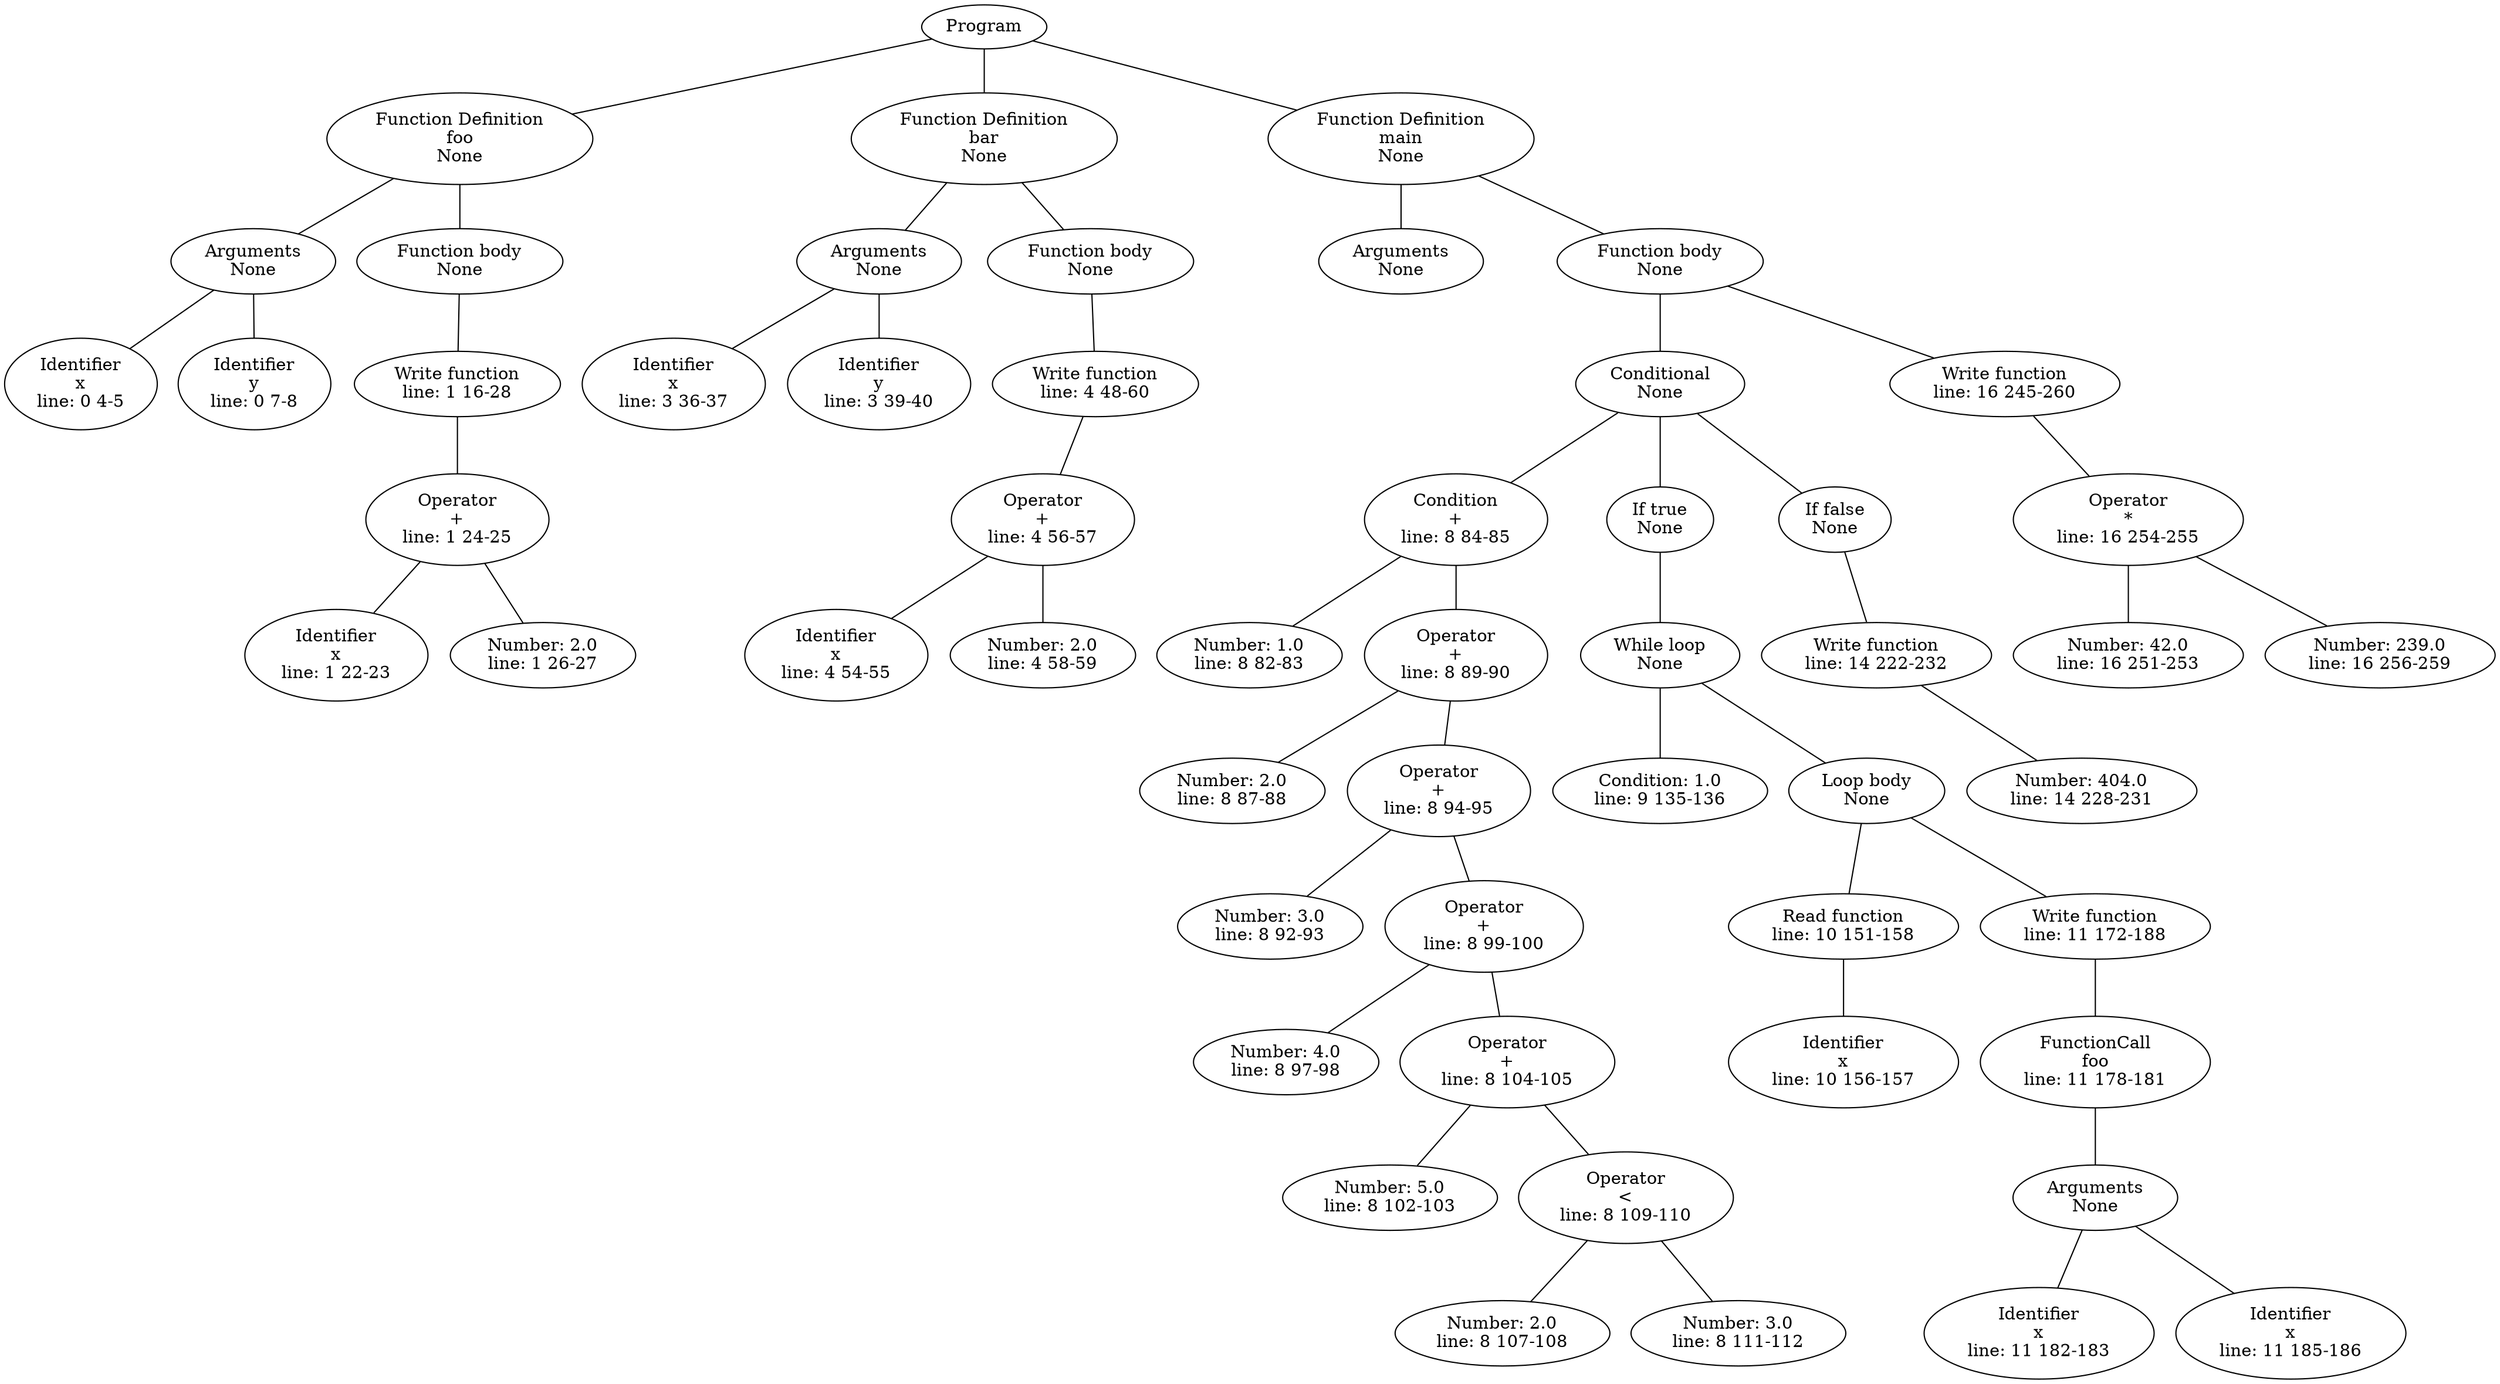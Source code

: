 graph {
	140245662847688 [label=Program]
	140245655387416 [label="Function Definition
foo
None"]
	140245662847688 -- 140245655387416
	140245655490632 [label="Function Definition
bar
None"]
	140245662847688 -- 140245655490632
	140245655493432 [label="Function Definition
main
None"]
	140245662847688 -- 140245655493432
	140245655386856 [label="Arguments
None"]
	140245655387416 -- 140245655386856
	140245655387256 [label="Function body
None"]
	140245655387416 -- 140245655387256
	140245655387576 [label="Arguments
None"]
	140245655490632 -- 140245655387576
	140245655387976 [label="Function body
None"]
	140245655490632 -- 140245655387976
	140245655388056 [label="Arguments
None"]
	140245655493432 -- 140245655388056
	140245655493272 [label="Function body
None"]
	140245655493432 -- 140245655493272
	140245655386696 [label="Identifier
x
line: 0 4-5"]
	140245655386856 -- 140245655386696
	140245655386776 [label="Identifier
y
line: 0 7-8"]
	140245655386856 -- 140245655386776
	140245655387176 [label="Write function
line: 1 16-28"]
	140245655387256 -- 140245655387176
	140245655387336 [label="Identifier
x
line: 3 36-37"]
	140245655387576 -- 140245655387336
	140245655387496 [label="Identifier
y
line: 3 39-40"]
	140245655387576 -- 140245655387496
	140245655387896 [label="Write function
line: 4 48-60"]
	140245655387976 -- 140245655387896
	140245655493032 [label="Conditional
None"]
	140245655493272 -- 140245655493032
	140245655493192 [label="Write function
line: 16 245-260"]
	140245655493272 -- 140245655493192
	140245655387016 [label="Operator
+
line: 1 24-25"]
	140245655387176 -- 140245655387016
	140245655387736 [label="Operator
+
line: 4 56-57"]
	140245655387896 -- 140245655387736
	140245655490792 [label="Condition
+
line: 8 84-85"]
	140245655493032 -- 140245655490792
	140245655492472 [label="If true
None"]
	140245655493032 -- 140245655492472
	140245655492872 [label="If false
None"]
	140245655493032 -- 140245655492872
	140245655492632 [label="Operator
*
line: 16 254-255"]
	140245655493192 -- 140245655492632
	140245655386936 [label="Identifier
x
line: 1 22-23"]
	140245655387016 -- 140245655386936
	140245655387096 [label="Number: 2.0
line: 1 26-27"]
	140245655387016 -- 140245655387096
	140245655387656 [label="Identifier
x
line: 4 54-55"]
	140245655387736 -- 140245655387656
	140245655387816 [label="Number: 2.0
line: 4 58-59"]
	140245655387736 -- 140245655387816
	140245655490712 [label="Number: 1.0
line: 8 82-83"]
	140245655490792 -- 140245655490712
	140245655490952 [label="Operator
+
line: 8 89-90"]
	140245655490792 -- 140245655490952
	140245655492552 [label="While loop
None"]
	140245655492472 -- 140245655492552
	140245655492792 [label="Write function
line: 14 222-232"]
	140245655492872 -- 140245655492792
	140245655492952 [label="Number: 42.0
line: 16 251-253"]
	140245655492632 -- 140245655492952
	140245655493112 [label="Number: 239.0
line: 16 256-259"]
	140245655492632 -- 140245655493112
	140245655490872 [label="Number: 2.0
line: 8 87-88"]
	140245655490952 -- 140245655490872
	140245655491112 [label="Operator
+
line: 8 94-95"]
	140245655490952 -- 140245655491112
	140245655491752 [label="Condition: 1.0
line: 9 135-136"]
	140245655492552 -- 140245655491752
	140245655492392 [label="Loop body
None"]
	140245655492552 -- 140245655492392
	140245655492712 [label="Number: 404.0
line: 14 228-231"]
	140245655492792 -- 140245655492712
	140245655491032 [label="Number: 3.0
line: 8 92-93"]
	140245655491112 -- 140245655491032
	140245655491272 [label="Operator
+
line: 8 99-100"]
	140245655491112 -- 140245655491272
	140245655491912 [label="Read function
line: 10 151-158"]
	140245655492392 -- 140245655491912
	140245655491992 [label="Write function
line: 11 172-188"]
	140245655492392 -- 140245655491992
	140245655491192 [label="Number: 4.0
line: 8 97-98"]
	140245655491272 -- 140245655491192
	140245655491432 [label="Operator
+
line: 8 104-105"]
	140245655491272 -- 140245655491432
	140245655491832 [label="Identifier
x
line: 10 156-157"]
	140245655491912 -- 140245655491832
	140245655492312 [label="FunctionCall
foo
line: 11 178-181"]
	140245655491992 -- 140245655492312
	140245655491352 [label="Number: 5.0
line: 8 102-103"]
	140245655491432 -- 140245655491352
	140245655491592 [label="Operator
<
line: 8 109-110"]
	140245655491432 -- 140245655491592
	140245655492232 [label="Arguments
None"]
	140245655492312 -- 140245655492232
	140245655491512 [label="Number: 2.0
line: 8 107-108"]
	140245655491592 -- 140245655491512
	140245655491672 [label="Number: 3.0
line: 8 111-112"]
	140245655491592 -- 140245655491672
	140245655492072 [label="Identifier
x
line: 11 182-183"]
	140245655492232 -- 140245655492072
	140245655492152 [label="Identifier
x
line: 11 185-186"]
	140245655492232 -- 140245655492152
}
